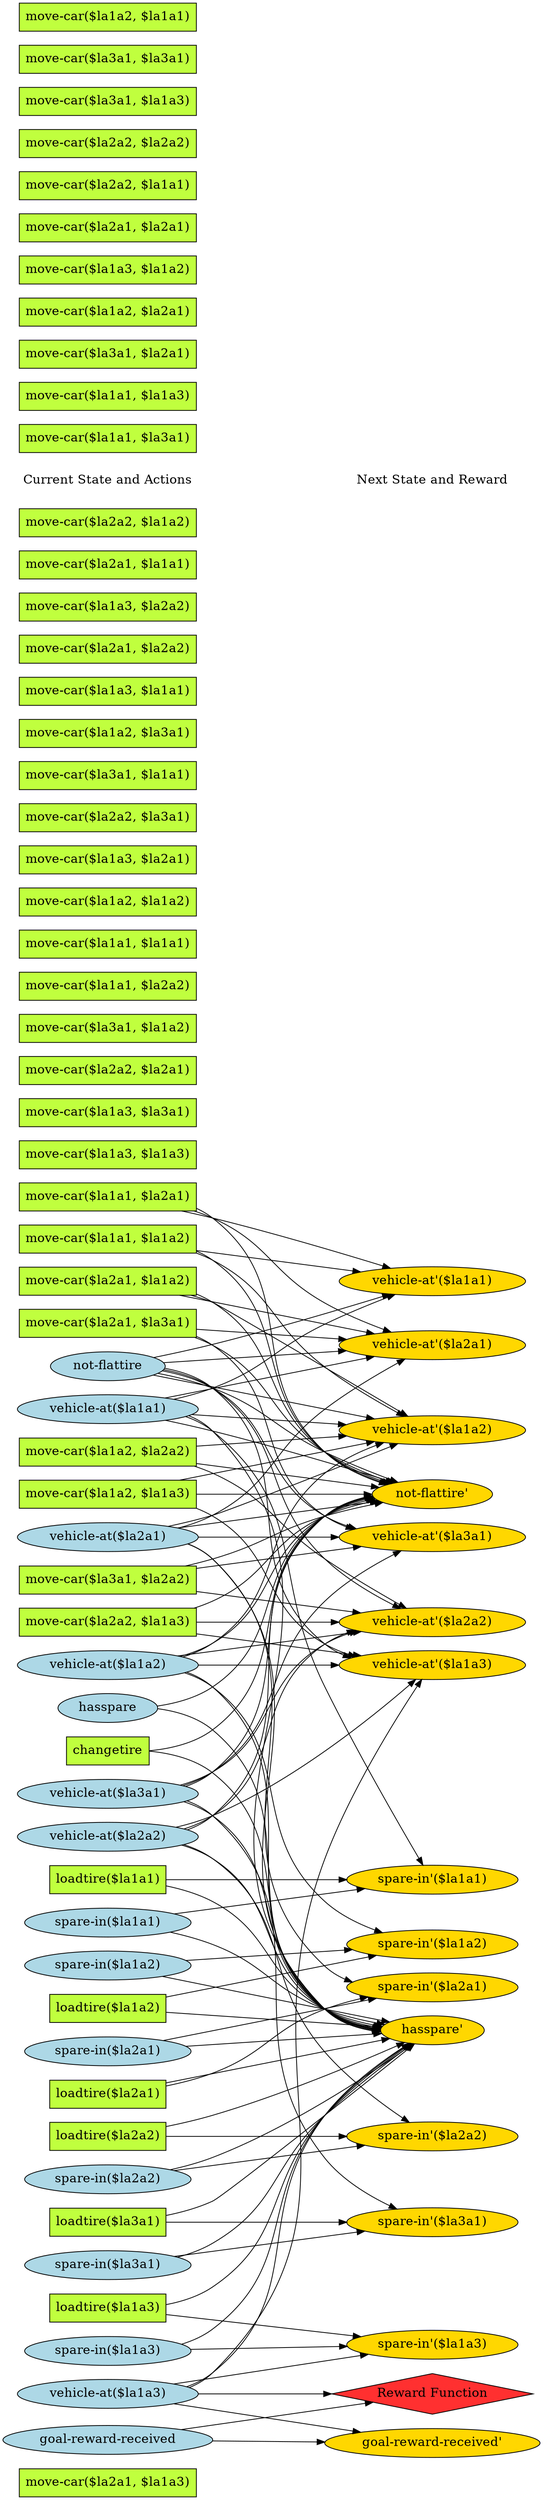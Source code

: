 digraph G {
	graph [bb="0,0,612.96,3177",
		fontname=Helvetica,
		fontsize=16,
		rankdir=LR,
		ranksep=2.00,
		ratio=auto,
		size=600
	];
	node [fontsize=16,
		label="\N"
	];
	{
		graph [rank=same];
		"move-car($la2a1, $la1a3)"		 [color=black,
			fillcolor=olivedrab1,
			height=0.5,
			pos="107.48,18",
			shape=box,
			style=filled,
			width=2.5];
		"move-car($la2a1, $la3a1)"		 [color=black,
			fillcolor=olivedrab1,
			height=0.5,
			pos="107.48,1485",
			shape=box,
			style=filled,
			width=2.5];
		hasspare		 [color=black,
			fillcolor=lightblue,
			height=0.51069,
			pos="107.48,997",
			shape=ellipse,
			style=filled,
			width=1.3946];
		"move-car($la1a3, $la1a3)"		 [color=black,
			fillcolor=olivedrab1,
			height=0.5,
			pos="107.48,1701",
			shape=box,
			style=filled,
			width=2.5];
		"move-car($la1a3, $la3a1)"		 [color=black,
			fillcolor=olivedrab1,
			height=0.5,
			pos="107.48,1755",
			shape=box,
			style=filled,
			width=2.5];
		"move-car($la2a2, $la2a1)"		 [color=black,
			fillcolor=olivedrab1,
			height=0.5,
			pos="107.48,1809",
			shape=box,
			style=filled,
			width=2.5];
		"loadtire($la1a1)"		 [color=black,
			fillcolor=olivedrab1,
			height=0.5,
			pos="107.48,780",
			shape=box,
			style=filled,
			width=1.6528];
		"loadtire($la2a2)"		 [color=black,
			fillcolor=olivedrab1,
			height=0.5,
			pos="107.48,455",
			shape=box,
			style=filled,
			width=1.6528];
		"move-car($la3a1, $la1a2)"		 [color=black,
			fillcolor=olivedrab1,
			height=0.5,
			pos="107.48,1863",
			shape=box,
			style=filled,
			width=2.5];
		"spare-in($la2a1)"		 [color=black,
			fillcolor=lightblue,
			height=0.51069,
			pos="107.48,563",
			shape=ellipse,
			style=filled,
			width=2.3767];
		"move-car($la1a1, $la2a2)"		 [color=black,
			fillcolor=olivedrab1,
			height=0.5,
			pos="107.48,1917",
			shape=box,
			style=filled,
			width=2.5];
		"vehicle-at($la1a2)"		 [color=black,
			fillcolor=lightblue,
			height=0.51069,
			pos="107.48,1052",
			shape=ellipse,
			style=filled,
			width=2.5927];
		"move-car($la1a1, $la1a1)"		 [color=black,
			fillcolor=olivedrab1,
			height=0.5,
			pos="107.48,1971",
			shape=box,
			style=filled,
			width=2.5];
		"move-car($la1a2, $la1a2)"		 [color=black,
			fillcolor=olivedrab1,
			height=0.5,
			pos="107.48,2079",
			shape=box,
			style=filled,
			width=2.5];
		"move-car($la1a3, $la2a1)"		 [color=black,
			fillcolor=olivedrab1,
			height=0.5,
			pos="107.48,2133",
			shape=box,
			style=filled,
			width=2.5];
		"move-car($la2a1, $la1a2)"		 [color=black,
			fillcolor=olivedrab1,
			height=0.5,
			pos="107.48,1539",
			shape=box,
			style=filled,
			width=2.5];
		"loadtire($la2a1)"		 [color=black,
			fillcolor=olivedrab1,
			height=0.5,
			pos="107.48,509",
			shape=box,
			style=filled,
			width=1.6528];
		"move-car($la2a2, $la1a3)"		 [color=black,
			fillcolor=olivedrab1,
			height=0.5,
			pos="107.48,1106",
			shape=box,
			style=filled,
			width=2.5];
		"move-car($la2a2, $la3a1)"		 [color=black,
			fillcolor=olivedrab1,
			height=0.5,
			pos="107.48,2187",
			shape=box,
			style=filled,
			width=2.5];
		"move-car($la3a1, $la1a1)"		 [color=black,
			fillcolor=olivedrab1,
			height=0.5,
			pos="107.48,2241",
			shape=box,
			style=filled,
			width=2.5];
		"spare-in($la2a2)"		 [color=black,
			fillcolor=lightblue,
			height=0.51069,
			pos="107.48,401",
			shape=ellipse,
			style=filled,
			width=2.3767];
		"vehicle-at($la2a2)"		 [color=black,
			fillcolor=lightblue,
			height=0.51069,
			pos="107.48,834",
			shape=ellipse,
			style=filled,
			width=2.5927];
		"move-car($la1a1, $la1a2)"		 [color=black,
			fillcolor=olivedrab1,
			height=0.5,
			pos="107.48,1593",
			shape=box,
			style=filled,
			width=2.5];
		"move-car($la3a1, $la2a2)"		 [color=black,
			fillcolor=olivedrab1,
			height=0.5,
			pos="107.48,1160",
			shape=box,
			style=filled,
			width=2.5];
		"spare-in($la1a1)"		 [color=black,
			fillcolor=lightblue,
			height=0.51069,
			pos="107.48,726",
			shape=ellipse,
			style=filled,
			width=2.3767];
		"vehicle-at($la1a1)"		 [color=black,
			fillcolor=lightblue,
			height=0.51069,
			pos="107.48,1376",
			shape=ellipse,
			style=filled,
			width=2.5927];
		"move-car($la1a2, $la3a1)"		 [color=black,
			fillcolor=olivedrab1,
			height=0.5,
			pos="107.48,2295",
			shape=box,
			style=filled,
			width=2.5];
		"move-car($la1a2, $la1a3)"		 [color=black,
			fillcolor=olivedrab1,
			height=0.5,
			pos="107.48,1268",
			shape=box,
			style=filled,
			width=2.5];
		"move-car($la1a3, $la1a1)"		 [color=black,
			fillcolor=olivedrab1,
			height=0.5,
			pos="107.48,2349",
			shape=box,
			style=filled,
			width=2.5];
		"move-car($la2a1, $la2a2)"		 [color=black,
			fillcolor=olivedrab1,
			height=0.5,
			pos="107.48,2403",
			shape=box,
			style=filled,
			width=2.5];
		"move-car($la1a3, $la2a2)"		 [color=black,
			fillcolor=olivedrab1,
			height=0.5,
			pos="107.48,2457",
			shape=box,
			style=filled,
			width=2.5];
		"move-car($la2a1, $la1a1)"		 [color=black,
			fillcolor=olivedrab1,
			height=0.5,
			pos="107.48,2511",
			shape=box,
			style=filled,
			width=2.5];
		"move-car($la2a2, $la1a2)"		 [color=black,
			fillcolor=olivedrab1,
			height=0.5,
			pos="107.48,2565",
			shape=box,
			style=filled,
			width=2.5];
		"loadtire($la3a1)"		 [color=black,
			fillcolor=olivedrab1,
			height=0.5,
			pos="107.48,347",
			shape=box,
			style=filled,
			width=1.6528];
		"loadtire($la1a3)"		 [color=black,
			fillcolor=olivedrab1,
			height=0.5,
			pos="107.48,239",
			shape=box,
			style=filled,
			width=1.6528];
		"Current State and Actions"		 [color=black,
			fillcolor=white,
			height=0.5,
			pos="107.48,2025",
			shape=plaintext,
			style=bold,
			width=2.5139];
		"move-car($la1a1, $la3a1)"		 [color=black,
			fillcolor=olivedrab1,
			height=0.5,
			pos="107.48,2619",
			shape=box,
			style=filled,
			width=2.5];
		"spare-in($la1a2)"		 [color=black,
			fillcolor=lightblue,
			height=0.51069,
			pos="107.48,671",
			shape=ellipse,
			style=filled,
			width=2.3767];
		"move-car($la1a1, $la1a3)"		 [color=black,
			fillcolor=olivedrab1,
			height=0.5,
			pos="107.48,2673",
			shape=box,
			style=filled,
			width=2.5];
		"vehicle-at($la2a1)"		 [color=black,
			fillcolor=lightblue,
			height=0.51069,
			pos="107.48,1214",
			shape=ellipse,
			style=filled,
			width=2.5927];
		"move-car($la3a1, $la2a1)"		 [color=black,
			fillcolor=olivedrab1,
			height=0.5,
			pos="107.48,2727",
			shape=box,
			style=filled,
			width=2.5];
		"move-car($la1a2, $la2a1)"		 [color=black,
			fillcolor=olivedrab1,
			height=0.5,
			pos="107.48,2781",
			shape=box,
			style=filled,
			width=2.5];
		"not-flattire"		 [color=black,
			fillcolor=lightblue,
			height=0.51069,
			pos="107.48,1431",
			shape=ellipse,
			style=filled,
			width=1.6696];
		"goal-reward-received"		 [color=black,
			fillcolor=lightblue,
			height=0.51069,
			pos="107.48,72",
			shape=ellipse,
			style=filled,
			width=2.9856];
		"move-car($la1a3, $la1a2)"		 [color=black,
			fillcolor=olivedrab1,
			height=0.5,
			pos="107.48,2835",
			shape=box,
			style=filled,
			width=2.5];
		"move-car($la2a1, $la2a1)"		 [color=black,
			fillcolor=olivedrab1,
			height=0.5,
			pos="107.48,2889",
			shape=box,
			style=filled,
			width=2.5];
		changetire		 [color=black,
			fillcolor=olivedrab1,
			height=0.5,
			pos="107.48,943",
			shape=box,
			style=filled,
			width=1.1528];
		"move-car($la2a2, $la1a1)"		 [color=black,
			fillcolor=olivedrab1,
			height=0.5,
			pos="107.48,2943",
			shape=box,
			style=filled,
			width=2.5];
		"loadtire($la1a2)"		 [color=black,
			fillcolor=olivedrab1,
			height=0.5,
			pos="107.48,617",
			shape=box,
			style=filled,
			width=1.6528];
		"move-car($la2a2, $la2a2)"		 [color=black,
			fillcolor=olivedrab1,
			height=0.5,
			pos="107.48,2997",
			shape=box,
			style=filled,
			width=2.5];
		"spare-in($la3a1)"		 [color=black,
			fillcolor=lightblue,
			height=0.51069,
			pos="107.48,293",
			shape=ellipse,
			style=filled,
			width=2.3767];
		"move-car($la3a1, $la1a3)"		 [color=black,
			fillcolor=olivedrab1,
			height=0.5,
			pos="107.48,3051",
			shape=box,
			style=filled,
			width=2.5];
		"vehicle-at($la3a1)"		 [color=black,
			fillcolor=lightblue,
			height=0.51069,
			pos="107.48,889",
			shape=ellipse,
			style=filled,
			width=2.5927];
		"vehicle-at($la1a3)"		 [color=black,
			fillcolor=lightblue,
			height=0.51069,
			pos="107.48,130",
			shape=ellipse,
			style=filled,
			width=2.5927];
		"spare-in($la1a3)"		 [color=black,
			fillcolor=lightblue,
			height=0.51069,
			pos="107.48,185",
			shape=ellipse,
			style=filled,
			width=2.3767];
		"move-car($la1a1, $la2a1)"		 [color=black,
			fillcolor=olivedrab1,
			height=0.5,
			pos="107.48,1647",
			shape=box,
			style=filled,
			width=2.5];
		"move-car($la3a1, $la3a1)"		 [color=black,
			fillcolor=olivedrab1,
			height=0.5,
			pos="107.48,3105",
			shape=box,
			style=filled,
			width=2.5];
		"move-car($la1a2, $la2a2)"		 [color=black,
			fillcolor=olivedrab1,
			height=0.5,
			pos="107.48,1322",
			shape=box,
			style=filled,
			width=2.5];
		"move-car($la1a2, $la1a1)"		 [color=black,
			fillcolor=olivedrab1,
			height=0.5,
			pos="107.48,3159",
			shape=box,
			style=filled,
			width=2.5];
	}
	{
		graph [rank=same];
		"spare-in'($la1a1)"		 [color=black,
			fillcolor=gold1,
			height=0.51069,
			pos="485.96,780",
			shape=ellipse,
			style=filled,
			width=2.4356];
		"vehicle-at'($la2a1)"		 [color=black,
			fillcolor=gold1,
			height=0.51069,
			pos="485.96,1458",
			shape=ellipse,
			style=filled,
			width=2.6517];
		"spare-in'($la2a2)"		 [color=black,
			fillcolor=gold1,
			height=0.51069,
			pos="485.96,455",
			shape=ellipse,
			style=filled,
			width=2.4356];
		"not-flattire'"		 [color=black,
			fillcolor=gold1,
			height=0.51069,
			pos="485.96,1268",
			shape=ellipse,
			style=filled,
			width=1.7285];
		"Next State and Reward"		 [color=black,
			fillcolor=white,
			height=0.5,
			pos="485.96,2025",
			shape=plaintext,
			style=bold,
			width=2.25];
		"Reward Function"		 [color=black,
			fillcolor=firebrick1,
			height=0.72222,
			pos="485.96,130",
			shape=diamond,
			style=filled,
			width=3.5278];
		"spare-in'($la1a2)"		 [color=black,
			fillcolor=gold1,
			height=0.51069,
			pos="485.96,699",
			shape=ellipse,
			style=filled,
			width=2.4356];
		"vehicle-at'($la3a1)"		 [color=black,
			fillcolor=gold1,
			height=0.51069,
			pos="485.96,1213",
			shape=ellipse,
			style=filled,
			width=2.6517];
		"vehicle-at'($la1a3)"		 [color=black,
			fillcolor=gold1,
			height=0.51069,
			pos="485.96,1052",
			shape=ellipse,
			style=filled,
			width=2.6517];
		"goal-reward-received'"		 [color=black,
			fillcolor=gold1,
			height=0.51069,
			pos="485.96,68",
			shape=ellipse,
			style=filled,
			width=3.0445];
		"vehicle-at'($la1a2)"		 [color=black,
			fillcolor=gold1,
			height=0.51069,
			pos="485.96,1349",
			shape=ellipse,
			style=filled,
			width=2.6517];
		"spare-in'($la3a1)"		 [color=black,
			fillcolor=gold1,
			height=0.51069,
			pos="485.96,347",
			shape=ellipse,
			style=filled,
			width=2.4356];
		"spare-in'($la1a3)"		 [color=black,
			fillcolor=gold1,
			height=0.51069,
			pos="485.96,192",
			shape=ellipse,
			style=filled,
			width=2.4356];
		"spare-in'($la2a1)"		 [color=black,
			fillcolor=gold1,
			height=0.51069,
			pos="485.96,644",
			shape=ellipse,
			style=filled,
			width=2.4356];
		"vehicle-at'($la2a2)"		 [color=black,
			fillcolor=gold1,
			height=0.51069,
			pos="485.96,1107",
			shape=ellipse,
			style=filled,
			width=2.6517];
		"vehicle-at'($la1a1)"		 [color=black,
			fillcolor=gold1,
			height=0.51069,
			pos="485.96,1566",
			shape=ellipse,
			style=filled,
			width=2.6517];
		"hasspare'"		 [color=black,
			fillcolor=gold1,
			height=0.51069,
			pos="485.96,589",
			shape=ellipse,
			style=filled,
			width=1.4535];
	}
	"move-car($la2a1, $la3a1)" -> "vehicle-at'($la2a1)"	 [color=black,
		pos="e,396.38,1464.4 197.7,1478.6 254.43,1474.5 327.94,1469.3 386.39,1465.1",
		style=solid];
	"move-car($la2a1, $la3a1)" -> "not-flattire'"	 [color=black,
		pos="e,443.69,1281.5 195.35,1467 202.16,1464.4 208.78,1461.4 214.96,1458 292.11,1415.6 285.37,1370.3 358.96,1322 382.13,1306.8 410.29,\
1294.2 434.11,1285.1",
		style=solid];
	"move-car($la2a1, $la3a1)" -> "vehicle-at'($la3a1)"	 [color=black,
		pos="e,402.22,1221.9 197.62,1467.9 203.74,1465.1 209.59,1461.8 214.96,1458 309.39,1391.1 263.55,1306.5 358.96,1241 369.09,1234 380.66,\
1228.8 392.59,1224.8",
		style=solid];
	hasspare -> "not-flattire'"	 [color=black,
		pos="e,425.12,1264.1 155.9,1002 175.57,1005.9 197.76,1012.7 214.96,1025 308.64,1091.7 264.02,1175.1 358.96,1240 375.42,1251.3 395.66,\
1258.1 415.07,1262.2",
		style=solid];
	hasspare -> "hasspare'"	 [color=black,
		pos="e,433.46,589.62 157.16,994.15 177.05,990.75 199.06,983.83 214.96,970 342.8,858.8 229.48,726.3 358.96,617 376.78,601.96 400.93,594.52 \
423.32,590.99",
		style=solid];
	"loadtire($la1a1)" -> "spare-in'($la1a1)"	 [color=black,
		pos="e,398.23,780 167.31,780 226.34,780 318.29,780 388.1,780",
		style=solid];
	"loadtire($la1a1)" -> "hasspare'"	 [color=black,
		pos="e,435.26,593.79 167.14,770.75 183.27,766.74 200.34,761.04 214.96,753 292.11,710.6 281.19,658.26 358.96,617 379.21,606.26 403.4,599.63 \
425.14,595.54",
		style=solid];
	"loadtire($la2a2)" -> "spare-in'($la2a2)"	 [color=black,
		pos="e,398.23,455 167.31,455 226.34,455 318.29,455 388.1,455",
		style=solid];
	"loadtire($la2a2)" -> "hasspare'"	 [color=black,
		pos="e,452.62,574.61 167.17,468.44 182.82,472.41 199.63,477.04 214.96,482 297.38,508.66 390.78,547.73 443.3,570.54",
		style=solid];
	"spare-in($la2a1)" -> "spare-in'($la2a1)"	 [color=black,
		pos="e,424.17,630.92 168.55,575.92 235.33,590.29 343.1,613.48 413.99,628.73",
		style=solid];
	"spare-in($la2a1)" -> "hasspare'"	 [color=black,
		pos="e,434.35,585.5 189.24,568.58 259.65,573.44 360.22,580.39 424.04,584.79",
		style=solid];
	"vehicle-at($la1a2)" -> "not-flattire'"	 [color=black,
		pos="e,426.35,1262.7 179.59,1063.8 191.9,1067.5 204.2,1072.5 214.96,1079 297.07,1128.7 276.12,1191.5 358.96,1240 376.25,1250.1 396.83,\
1256.6 416.3,1260.7",
		style=solid];
	"vehicle-at($la1a2)" -> "spare-in'($la1a2)"	 [color=black,
		pos="e,430.41,713.35 182.69,1041 194.28,1037 205.52,1031.5 214.96,1024 321.89,939.33 258.57,845.33 358.96,753 376.43,736.93 399.42,725.19 \
420.96,716.84",
		style=solid];
	"vehicle-at($la1a2)" -> "vehicle-at'($la1a3)"	 [color=black,
		pos="e,390.45,1052 201.06,1052 255.27,1052 323.9,1052 380.1,1052",
		style=solid];
	"vehicle-at($la1a2)" -> "vehicle-at'($la1a2)"	 [color=black,
		pos="e,431.55,1333.8 182.06,1063.1 193.72,1066.9 205.15,1072.1 214.96,1079 309.16,1145.6 270.26,1221.2 358.96,1295 377.29,1310.2 400.57,\
1321.8 422.11,1330.3",
		style=solid];
	"vehicle-at($la1a2)" -> "vehicle-at'($la2a2)"	 [color=black,
		pos="e,409.45,1096 182.86,1062.9 245.1,1072 333.95,1084.9 399.19,1094.5",
		style=solid];
	"vehicle-at($la1a2)" -> "hasspare'"	 [color=black,
		pos="e,433.42,589.18 185.04,1041.7 196.02,1037.5 206.45,1031.8 214.96,1024 356.15,894.06 215.3,744.2 358.96,617 376.49,601.48 400.71,\
593.96 423.22,590.5",
		style=solid];
	"move-car($la2a1, $la1a2)" -> "vehicle-at'($la2a1)"	 [color=black,
		pos="e,421.68,1471.6 192.5,1520.9 258.33,1506.8 348.98,1487.3 411.84,1473.7",
		style=solid];
	"move-car($la2a1, $la1a2)" -> "not-flattire'"	 [color=black,
		pos="e,440.56,1280.7 197.63,1521.4 203.71,1518.7 209.56,1515.6 214.96,1512 303.28,1453.5 275.49,1387.3 358.96,1322 380.22,1305.4 407.36,\
1292.9 431.01,1284.1",
		style=solid];
	"move-car($la2a1, $la1a2)" -> "vehicle-at'($la1a2)"	 [color=black,
		pos="e,457.8,1366.8 190.11,1521 198.62,1518.3 207.04,1515.3 214.96,1512 262.75,1492 387.37,1412.6 449.16,1372.4",
		style=solid];
	"loadtire($la2a1)" -> "spare-in'($la2a1)"	 [color=black,
		pos="e,416.88,632.62 167.09,520.97 182.89,524.98 199.8,529.99 214.96,536 283.01,563 290.51,590.01 358.96,616 374.14,621.76 390.82,626.51 \
406.94,630.35",
		style=solid];
	"loadtire($la2a1)" -> "hasspare'"	 [color=black,
		pos="e,440.67,579.59 167.31,521.5 239.45,536.83 360.75,562.61 430.73,577.48",
		style=solid];
	"move-car($la2a2, $la1a3)" -> "not-flattire'"	 [color=black,
		pos="e,428.76,1260.7 192.7,1124 200.37,1126.7 207.9,1129.6 214.96,1133 286.97,1167.2 286.45,1206.8 358.96,1240 377.61,1248.5 399.04,1254.5 \
418.86,1258.7",
		style=solid];
	"move-car($la2a2, $la1a3)" -> "vehicle-at'($la1a3)"	 [color=black,
		pos="e,408.78,1062.9 197.7,1093.2 258.44,1084.5 338.41,1073 398.55,1064.4",
		style=solid];
	"move-car($la2a2, $la1a3)" -> "vehicle-at'($la2a2)"	 [color=black,
		pos="e,390.46,1106.7 197.7,1106.2 252.47,1106.4 322.87,1106.6 380.27,1106.7",
		style=solid];
	"spare-in($la2a2)" -> "spare-in'($la2a2)"	 [color=black,
		pos="e,413.18,444.7 179.29,411.16 242.91,420.28 336.32,433.68 403.12,443.26",
		style=solid];
	"spare-in($la2a2)" -> "hasspare'"	 [color=black,
		pos="e,462.33,572.38 170.56,413.53 185.38,417.39 200.95,422.19 214.96,428 307.23,466.25 405.56,532.09 454.13,566.53",
		style=solid];
	"vehicle-at($la2a2)" -> "spare-in'($la2a2)"	 [color=black,
		pos="e,459.57,472.57 183.23,823.12 194.56,819.26 205.58,814.04 214.96,807 315.98,731.18 277.68,658.68 358.96,562 386.29,529.49 424.13,\
498.81 451.19,478.71",
		style=solid];
	"vehicle-at($la2a2)" -> "not-flattire'"	 [color=black,
		pos="e,423.74,1266.3 184.61,844.42 195.7,848.54 206.29,854.21 214.96,862 348.69,982.15 222.95,1122.4 358.96,1240 374.19,1253.2 394.24,\
1260.5 413.86,1264.6",
		style=solid];
	"vehicle-at($la2a2)" -> "vehicle-at'($la1a3)"	 [color=black,
		pos="e,464.86,1034 173.4,847.13 187.44,851.05 201.96,855.96 214.96,862 311.75,907 410.6,987.07 457.29,1027.4",
		style=solid];
	"vehicle-at($la2a2)" -> "vehicle-at'($la2a2)"	 [color=black,
		pos="e,402.22,1098.1 180.98,845.43 193.02,849.41 204.86,854.77 214.96,862 309.1,929.35 263.55,1013.5 358.96,1079 369.09,1086 380.66,1091.2 \
392.59,1095.2",
		style=solid];
	"vehicle-at($la2a2)" -> "hasspare'"	 [color=black,
		pos="e,434.3,592.15 181.15,822.6 193.04,818.8 204.79,813.74 214.96,807 303.28,748.46 269.78,674.22 358.96,617 378.34,604.56 402.47,597.6 \
424.4,593.72",
		style=solid];
	"move-car($la1a1, $la1a2)" -> "not-flattire'"	 [color=black,
		pos="e,438.82,1280 197.59,1576.3 203.75,1573.4 209.62,1570 214.96,1566 315.74,1490.5 264.4,1405.2 358.96,1322 378.99,1304.4 405.63,1291.8 \
429.25,1283.3",
		style=solid];
	"move-car($la1a1, $la1a2)" -> "vehicle-at'($la1a2)"	 [color=black,
		pos="e,454.93,1366.5 195.34,1575 202.15,1572.4 208.77,1569.4 214.96,1566 291.92,1523.9 289.93,1485.1 358.96,1431 386.88,1409.1 420.69,\
1387.3 446.25,1371.7",
		style=solid];
	"move-car($la1a1, $la1a2)" -> "vehicle-at'($la1a1)"	 [color=black,
		pos="e,396.38,1572.4 197.7,1586.6 254.43,1582.5 327.94,1577.3 386.39,1573.1",
		style=solid];
	"move-car($la3a1, $la2a2)" -> "not-flattire'"	 [color=black,
		pos="e,433.37,1258.2 183.8,1178.1 194.31,1180.9 204.94,1183.9 214.96,1187 280.1,1207.2 293.53,1220.8 358.96,1240 379.75,1246.1 402.8,\
1251.6 423.45,1256.1",
		style=solid];
	"move-car($la3a1, $la2a2)" -> "vehicle-at'($la3a1)"	 [color=black,
		pos="e,408.47,1202.2 197.7,1172.6 258.34,1181.1 338.14,1192.3 398.24,1200.8",
		style=solid];
	"move-car($la3a1, $la2a2)" -> "vehicle-at'($la2a2)"	 [color=black,
		pos="e,408.47,1117.8 197.7,1147.4 258.34,1138.9 338.14,1127.7 398.24,1119.2",
		style=solid];
	"spare-in($la1a1)" -> "spare-in'($la1a1)"	 [color=black,
		pos="e,413.18,769.7 179.29,736.16 242.91,745.28 336.32,758.68 403.12,768.26",
		style=solid];
	"spare-in($la1a1)" -> "hasspare'"	 [color=black,
		pos="e,437.62,596.12 168.49,713.08 183.89,708.99 200.26,703.95 214.96,698 283.02,670.44 290.38,643.25 358.96,617 380.83,608.63 405.84,\
602.43 427.78,598.02",
		style=solid];
	"vehicle-at($la1a1)" -> "spare-in'($la1a1)"	 [color=black,
		pos="e,475.12,798.26 185.04,1365.6 195.89,1361.7 206.28,1356.3 214.96,1349 335.44,1247.4 290.9,1167.1 358.96,1025 397.34,944.85 446.38,\
852 470.39,807.09",
		style=solid];
	"vehicle-at($la1a1)" -> "vehicle-at'($la2a1)"	 [color=black,
		pos="e,422.07,1444.3 170.65,1389.5 236.94,1404 341.82,1426.8 411.98,1442.1",
		style=solid];
	"vehicle-at($la1a1)" -> "not-flattire'"	 [color=black,
		pos="e,442.57,1281.3 166.63,1361.7 182.35,1357.8 199.34,1353.3 214.96,1349 291.11,1327.9 378.6,1301.2 432.84,1284.4",
		style=solid];
	"vehicle-at($la1a1)" -> "vehicle-at'($la1a2)"	 [color=black,
		pos="e,396.27,1355.4 195.33,1369.8 252.29,1365.7 326.91,1360.3 386.15,1356.1",
		style=solid];
	"vehicle-at($la1a1)" -> "vehicle-at'($la1a1)"	 [color=black,
		pos="e,457.78,1548.3 171.68,1389.5 186.16,1393.4 201.31,1398.2 214.96,1404 262.61,1424.1 387.3,1503 449.13,1542.8",
		style=solid];
	"vehicle-at($la1a1)" -> "hasspare'"	 [color=black,
		pos="e,433.54,587.87 188.19,1366.6 198.22,1362.5 207.55,1356.8 214.96,1349 442.99,1108.3 127.39,854.3 358.96,617 375.66,599.89 400.33,\
592.17 423.43,589",
		style=solid];
	"move-car($la1a2, $la1a3)" -> "not-flattire'"	 [color=black,
		pos="e,423.71,1268 197.7,1268 263.58,1268 352.08,1268 413.36,1268",
		style=solid];
	"move-car($la1a2, $la1a3)" -> "vehicle-at'($la1a3)"	 [color=black,
		pos="e,405.16,1061.9 197.04,1250 203.29,1247.4 209.33,1244.4 214.96,1241 297.07,1191.3 276.12,1128.5 358.96,1080 370.13,1073.5 382.68,\
1068.4 395.41,1064.6",
		style=solid];
	"move-car($la1a2, $la1a3)" -> "vehicle-at'($la1a2)"	 [color=black,
		pos="e,421.68,1335.4 192.5,1286.1 258.33,1300.2 348.98,1319.7 411.84,1333.3",
		style=solid];
	"loadtire($la3a1)" -> "spare-in'($la3a1)"	 [color=black,
		pos="e,398.23,347 167.31,347 226.34,347 318.29,347 388.1,347",
		style=solid];
	"loadtire($la3a1)" -> "hasspare'"	 [color=black,
		pos="e,464.67,572.02 166.99,357.13 183.04,361.15 200.1,366.63 214.96,374 241.93,387.38 392.96,512.26 456.64,565.33",
		style=solid];
	"loadtire($la1a3)" -> "spare-in'($la1a3)"	 [color=black,
		pos="e,410.36,201.31 167.31,231.66 229.79,223.86 329.15,211.45 400.1,202.59",
		style=solid];
	"loadtire($la1a3)" -> "hasspare'"	 [color=black,
		pos="e,461.89,572.53 167.06,245.83 183.63,249.81 200.95,256.09 214.96,266 309.16,332.62 282.24,395.82 358.96,482 387.89,514.49 426.74,\
546.03 453.62,566.34",
		style=solid];
	"Current State and Actions" -> "Next State and Reward"	 [color=black,
		pos="e,404.91,2025 198.18,2025 257.6,2025 335.26,2025 394.77,2025",
		style=invis];
	"spare-in($la1a2)" -> "spare-in'($la1a2)"	 [color=black,
		pos="e,403.16,692.92 188.78,676.97 248.62,681.42 330.43,687.51 392.91,692.15",
		style=solid];
	"spare-in($la1a2)" -> "hasspare'"	 [color=black,
		pos="e,441.15,598.54 168.13,658.01 240.56,642.23 361.64,615.86 431.27,600.69",
		style=solid];
	"vehicle-at($la2a1)" -> "vehicle-at'($la2a1)"	 [color=black,
		pos="e,454.93,1440.5 177.73,1226.1 190.55,1229.9 203.5,1234.7 214.96,1241 291.92,1283.1 289.93,1321.9 358.96,1376 386.88,1397.9 420.69,\
1419.7 446.25,1435.3",
		style=solid];
	"vehicle-at($la2a1)" -> "not-flattire'"	 [color=black,
		pos="e,429.53,1260 183.31,1224.7 252.21,1234.6 353.43,1249.1 419.27,1258.6",
		style=solid];
	"vehicle-at($la2a1)" -> "vehicle-at'($la3a1)"	 [color=black,
		pos="e,390.45,1213.3 201.06,1213.8 255.27,1213.6 323.9,1213.4 380.1,1213.3",
		style=solid];
	"vehicle-at($la2a1)" -> "vehicle-at'($la1a2)"	 [color=black,
		pos="e,445.2,1332.3 169.13,1227.9 184.22,1231.8 200.27,1236.2 214.96,1241 257.46,1254.8 370.31,1301.2 435.88,1328.5",
		style=solid];
	"vehicle-at($la2a1)" -> "spare-in'($la2a1)"	 [color=black,
		pos="e,401.73,649.31 187.1,1204.3 197.42,1200.2 207.11,1194.7 214.96,1187 385.05,1021 186.43,835.46 358.96,672 368.27,663.18 379.71,656.91 \
391.86,652.48",
		style=solid];
	"vehicle-at($la2a1)" -> "hasspare'"	 [color=black,
		pos="e,433.65,588.32 187.55,1204.4 197.74,1200.3 207.28,1194.7 214.96,1187 399.64,1002.2 171.56,799.08 358.96,617 376.04,600.4 400.65,\
592.76 423.6,589.5",
		style=solid];
	"not-flattire" -> "vehicle-at'($la2a1)"	 [color=black,
		pos="e,396.21,1451.6 166.07,1435.1 224.48,1439.3 316,1445.9 386.04,1450.9",
		style=solid];
	"not-flattire" -> "not-flattire'"	 [color=black,
		pos="e,447.82,1282.7 157.83,1420.8 176.11,1416.3 196.8,1410.4 214.96,1403 283.02,1375.4 293.12,1354.5 358.96,1322 384.86,1309.2 414.53,\
1296.4 438.57,1286.5",
		style=solid];
	"not-flattire" -> "vehicle-at'($la3a1)"	 [color=black,
		pos="e,405.14,1222.8 162.13,1423.3 179.85,1419.1 199.08,1412.8 214.96,1403 297.05,1352.6 275.91,1289.8 358.96,1241 370.12,1234.4 382.66,\
1229.4 395.39,1225.6",
		style=solid];
	"not-flattire" -> "vehicle-at'($la1a3)"	 [color=black,
		pos="e,399.02,1059.8 165.16,1425.7 182.7,1421.7 201.05,1414.8 214.96,1403 334.74,1301.2 237.25,1179.4 358.96,1080 367.89,1072.7 378.31,\
1067.2 389.27,1063.1",
		style=solid];
	"not-flattire" -> "vehicle-at'($la1a2)"	 [color=black,
		pos="e,421.96,1362.7 156.93,1420.4 221.64,1406.4 336.86,1381.3 412.08,1364.9",
		style=solid];
	"not-flattire" -> "vehicle-at'($la2a2)"	 [color=black,
		pos="e,449.28,1124.1 163.78,1424.4 181.33,1420.3 200.04,1413.7 214.96,1403 309.1,1335.6 276.06,1266.8 358.96,1186 382.76,1162.8 414.47,\
1143 440.13,1129",
		style=solid];
	"not-flattire" -> "vehicle-at'($la1a1)"	 [color=black,
		pos="e,447.09,1549 156.57,1441.8 174.99,1446.3 196.1,1451.9 214.96,1458 294.67,1483.9 384.56,1521.6 437.89,1545",
		style=solid];
	"goal-reward-received" -> "Reward Function"	 [pos="e,413.01,118.92 187.86,84.229 251.04,93.962 339.13,107.53 402.98,117.37"];
	"goal-reward-received" -> "goal-reward-received'"	 [color=black,
		pos="e,376.56,69.152 214.85,70.87 262.05,70.368 317.78,69.776 366.32,69.261",
		style=solid];
	changetire -> "not-flattire'"	 [color=black,
		pos="e,424.4,1265.1 149.11,945.46 170.57,948.57 196.27,955.36 214.96,970 322.02,1053.9 250.67,1157.7 358.96,1240 374.84,1252.1 394.9,\
1259.1 414.32,1263.2",
		style=solid];
	changetire -> "hasspare'"	 [color=black,
		pos="e,433.59,590.2 149.09,940.88 170.68,937.88 196.5,931.09 214.96,916 329.17,822.66 243.38,708.63 358.96,617 377.16,602.57 401.27,595.24 \
423.52,591.62",
		style=solid];
	"loadtire($la1a2)" -> "spare-in'($la1a2)"	 [color=black,
		pos="e,424.37,685.8 167.31,629.81 234.16,644.37 343.24,668.13 414.56,683.67",
		style=solid];
	"loadtire($la1a2)" -> "hasspare'"	 [color=black,
		pos="e,434.67,592.74 167.31,612.62 237.38,607.41 353.83,598.75 424.58,593.49",
		style=solid];
	"spare-in($la3a1)" -> "spare-in'($la3a1)"	 [color=black,
		pos="e,413.18,336.7 179.29,303.16 242.91,312.28 336.32,325.68 403.12,335.26",
		style=solid];
	"spare-in($la3a1)" -> "hasspare'"	 [color=black,
		pos="e,463.21,572.07 176.81,303.9 190.05,307.76 203.39,312.97 214.96,320 297.28,370.04 290.08,414.66 358.96,482 390.25,512.59 428.98,\
544.71 455.17,565.67",
		style=solid];
	"vehicle-at($la3a1)" -> "not-flattire'"	 [color=black,
		pos="e,424.17,1265.8 185.04,899.37 195.89,903.31 206.28,908.69 214.96,916 335.44,1017.6 236.99,1140.2 358.96,1240 374.54,1252.7 394.7,\
1260 414.31,1264",
		style=solid];
	"vehicle-at($la3a1)" -> "vehicle-at'($la3a1)"	 [color=black,
		pos="e,449.27,1195.9 182.36,900.13 193.92,903.95 205.24,909.1 214.96,916 309.62,983.25 275.88,1052.9 358.96,1134 382.73,1157.2 414.45,\
1177.1 440.11,1191",
		style=solid];
	"vehicle-at($la3a1)" -> "spare-in'($la3a1)"	 [color=black,
		pos="e,446.02,363.39 185.17,878.79 196.13,874.65 206.53,868.91 214.96,861 362.88,722.25 234.57,588.18 358.96,428 379.29,401.82 410.62,\
381.63 436.94,367.95",
		style=solid];
	"vehicle-at($la3a1)" -> "vehicle-at'($la2a2)"	 [color=black,
		pos="e,405.12,1097.2 179.62,900.71 191.93,904.48 204.22,909.44 214.96,916 297.48,966.34 275.7,1029.9 358.96,1079 370.11,1085.6 382.65,\
1090.6 395.37,1094.5",
		style=solid];
	"vehicle-at($la3a1)" -> "hasspare'"	 [color=black,
		pos="e,433.86,591.01 181.86,877.83 193.67,873.82 205.2,868.38 214.96,861 315.4,785.06 257.08,691 358.96,617 377.67,603.41 401.77,596.23 \
423.88,592.49",
		style=solid];
	"vehicle-at($la1a3)" -> "Reward Function"	 [pos="e,358.94,130 201.06,130 245.57,130 299.79,130 348.87,130"];
	"vehicle-at($la1a3)" -> "vehicle-at'($la1a3)"	 [color=black,
		pos="e,473.44,1033.7 186.71,139.78 197.27,144 207.14,149.87 214.96,158 419.79,370.93 258.57,529.12 358.96,807 389,890.15 441.35,980.96 \
468.13,1025",
		style=solid];
	"vehicle-at($la1a3)" -> "goal-reward-received'"	 [color=black,
		pos="e,407.18,80.809 179.74,118.27 241.48,108.1 331.04,93.348 397.19,82.455",
		style=solid];
	"vehicle-at($la1a3)" -> "spare-in'($la1a3)"	 [color=black,
		pos="e,416.53,180.73 179.74,141.73 244.42,152.39 339.63,168.07 406.47,179.07",
		style=solid];
	"vehicle-at($la1a3)" -> "hasspare'"	 [color=black,
		pos="e,459.78,572.77 183.7,140.64 195.03,144.72 205.93,150.32 214.96,158 334.99,260.1 264.54,355.84 358.96,482 384.83,516.56 423.81,547.46 \
451.55,567.05",
		style=solid];
	"spare-in($la1a3)" -> "spare-in'($la1a3)"	 [color=black,
		pos="e,398.47,190.39 192.97,186.57 250.86,187.65 327.8,189.08 388.17,190.2",
		style=solid];
	"spare-in($la1a3)" -> "hasspare'"	 [color=black,
		pos="e,460.77,572.72 180.73,194.62 193,198.6 204.98,204.18 214.96,212 322.02,295.88 273.62,376.11 358.96,482 386.1,515.67 424.95,546.78 \
452.31,566.67",
		style=solid];
	"move-car($la1a1, $la2a1)" -> "vehicle-at'($la2a1)"	 [color=black,
		pos="e,457.8,1475.7 190.1,1628.9 198.61,1626.3 207.04,1623.3 214.96,1620 262.7,1600.1 387.35,1521.1 449.15,1481.3",
		style=solid];
	"move-car($la1a1, $la2a1)" -> "not-flattire'"	 [color=black,
		pos="e,437.25,1279.6 197.71,1630.9 203.88,1627.9 209.72,1624.3 214.96,1620 328.92,1527 252.62,1423.6 358.96,1322 378.01,1303.8 404.16,\
1291.2 427.7,1282.8",
		style=solid];
	"move-car($la1a1, $la2a1)" -> "vehicle-at'($la1a1)"	 [color=black,
		pos="e,421.68,1579.6 192.5,1628.9 258.33,1614.8 348.98,1595.3 411.84,1581.7",
		style=solid];
	"move-car($la1a2, $la2a2)" -> "not-flattire'"	 [color=black,
		pos="e,429.63,1275.9 197.7,1309.2 265.88,1299.4 358.28,1286.2 419.67,1277.4",
		style=solid];
	"move-car($la1a2, $la2a2)" -> "vehicle-at'($la1a2)"	 [color=black,
		pos="e,396.38,1342.6 197.7,1328.4 254.43,1332.5 327.94,1337.7 386.39,1341.9",
		style=solid];
	"move-car($la1a2, $la2a2)" -> "vehicle-at'($la2a2)"	 [color=black,
		pos="e,455.46,1124.5 193.01,1303.9 200.58,1301.3 208,1298.3 214.96,1295 287.3,1260.2 292.89,1231.6 358.96,1186 387.86,1166.1 421.6,1145 \
446.89,1129.7",
		style=solid];
}
